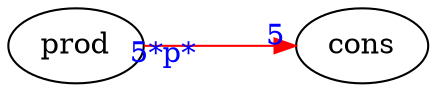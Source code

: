 digraph G {
rankdir=LR;
"prod" -> "cons"[minlen=2,headlabel="5",taillabel="5*p*",labeldistance=1, color=red, fontcolor=blue]
}
